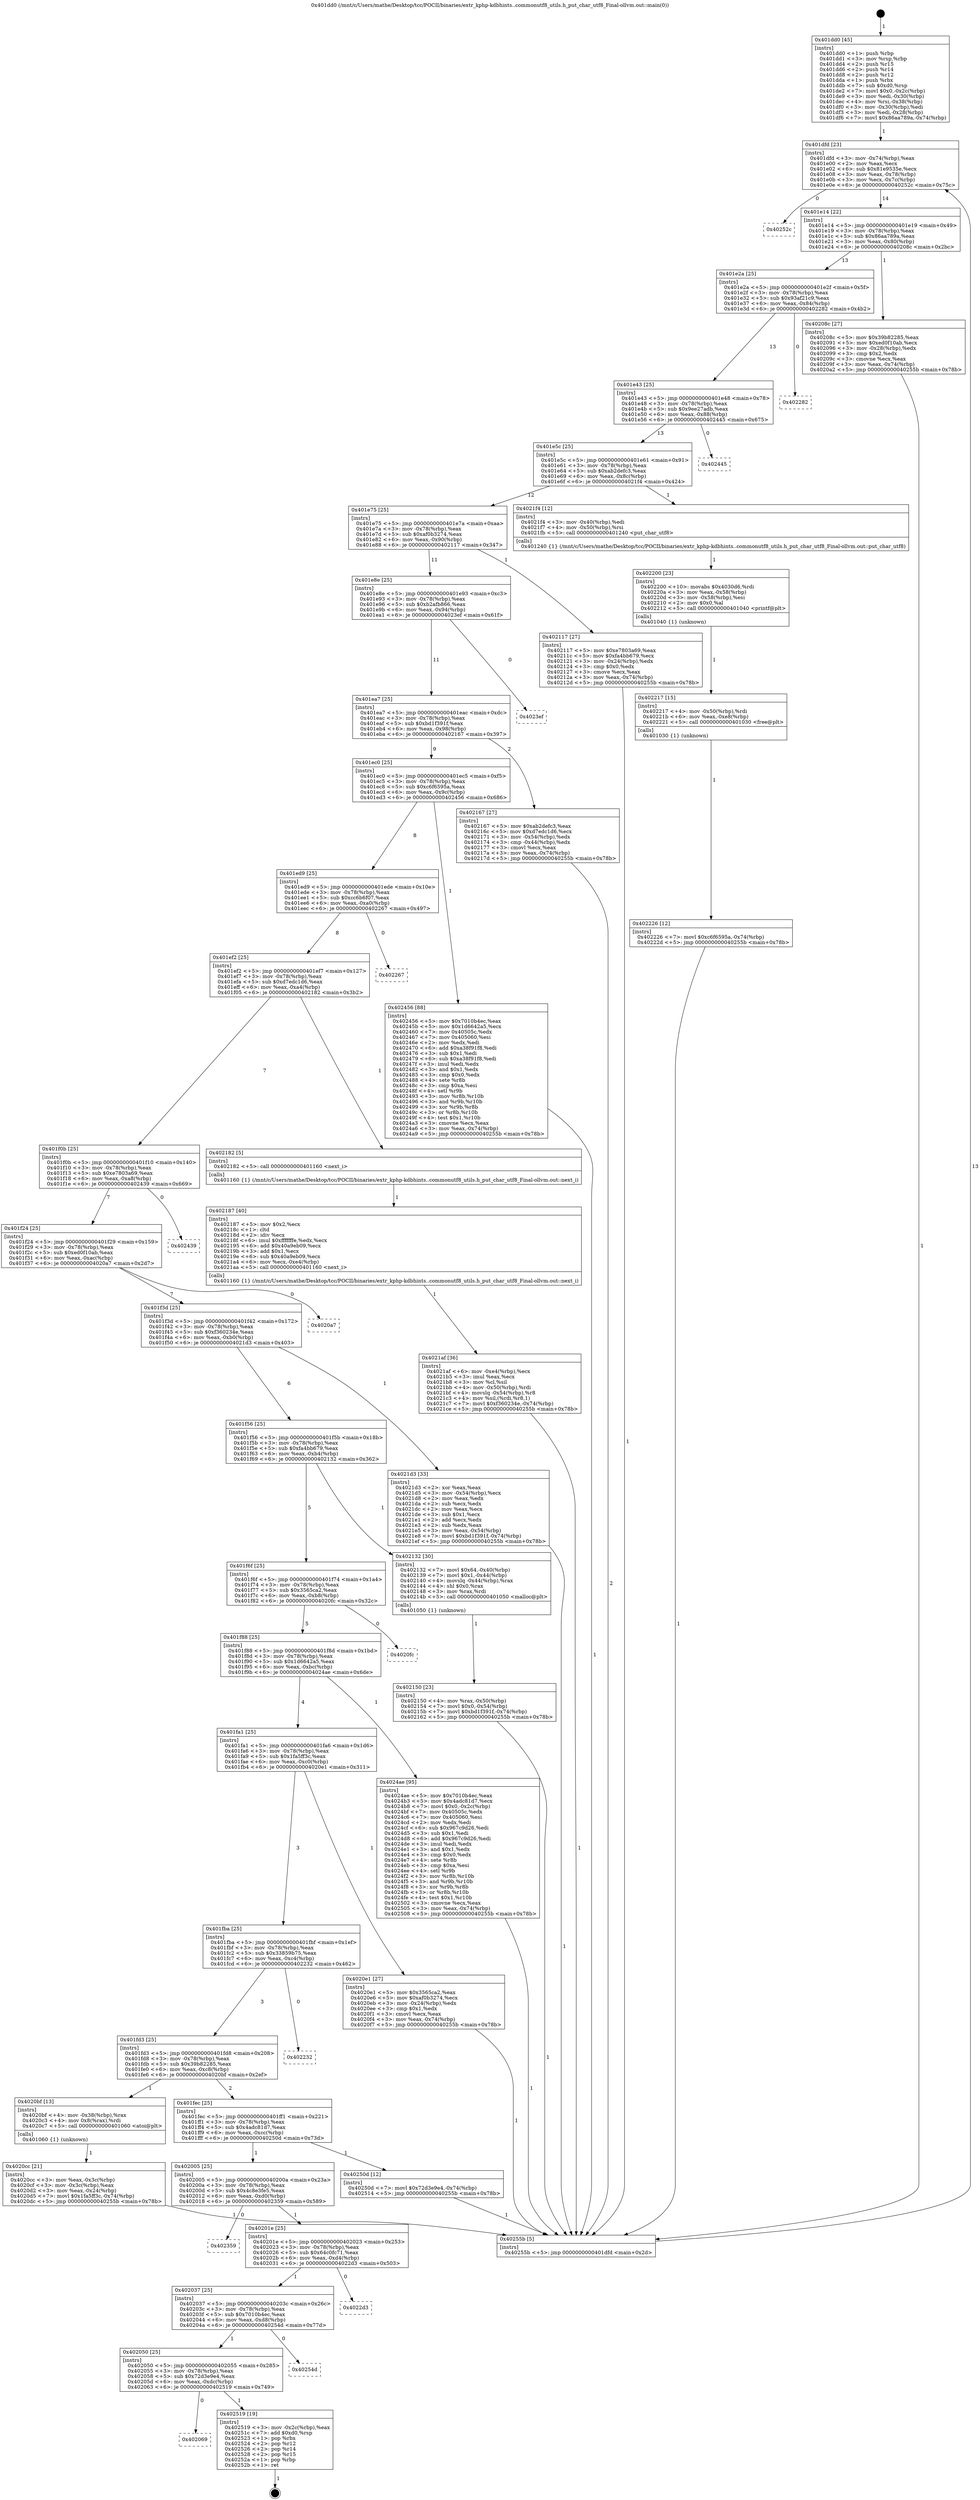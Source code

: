 digraph "0x401dd0" {
  label = "0x401dd0 (/mnt/c/Users/mathe/Desktop/tcc/POCII/binaries/extr_kphp-kdbhints..commonutf8_utils.h_put_char_utf8_Final-ollvm.out::main(0))"
  labelloc = "t"
  node[shape=record]

  Entry [label="",width=0.3,height=0.3,shape=circle,fillcolor=black,style=filled]
  "0x401dfd" [label="{
     0x401dfd [23]\l
     | [instrs]\l
     &nbsp;&nbsp;0x401dfd \<+3\>: mov -0x74(%rbp),%eax\l
     &nbsp;&nbsp;0x401e00 \<+2\>: mov %eax,%ecx\l
     &nbsp;&nbsp;0x401e02 \<+6\>: sub $0x81e9535e,%ecx\l
     &nbsp;&nbsp;0x401e08 \<+3\>: mov %eax,-0x78(%rbp)\l
     &nbsp;&nbsp;0x401e0b \<+3\>: mov %ecx,-0x7c(%rbp)\l
     &nbsp;&nbsp;0x401e0e \<+6\>: je 000000000040252c \<main+0x75c\>\l
  }"]
  "0x40252c" [label="{
     0x40252c\l
  }", style=dashed]
  "0x401e14" [label="{
     0x401e14 [22]\l
     | [instrs]\l
     &nbsp;&nbsp;0x401e14 \<+5\>: jmp 0000000000401e19 \<main+0x49\>\l
     &nbsp;&nbsp;0x401e19 \<+3\>: mov -0x78(%rbp),%eax\l
     &nbsp;&nbsp;0x401e1c \<+5\>: sub $0x86aa789a,%eax\l
     &nbsp;&nbsp;0x401e21 \<+3\>: mov %eax,-0x80(%rbp)\l
     &nbsp;&nbsp;0x401e24 \<+6\>: je 000000000040208c \<main+0x2bc\>\l
  }"]
  Exit [label="",width=0.3,height=0.3,shape=circle,fillcolor=black,style=filled,peripheries=2]
  "0x40208c" [label="{
     0x40208c [27]\l
     | [instrs]\l
     &nbsp;&nbsp;0x40208c \<+5\>: mov $0x39b82285,%eax\l
     &nbsp;&nbsp;0x402091 \<+5\>: mov $0xed0f10ab,%ecx\l
     &nbsp;&nbsp;0x402096 \<+3\>: mov -0x28(%rbp),%edx\l
     &nbsp;&nbsp;0x402099 \<+3\>: cmp $0x2,%edx\l
     &nbsp;&nbsp;0x40209c \<+3\>: cmovne %ecx,%eax\l
     &nbsp;&nbsp;0x40209f \<+3\>: mov %eax,-0x74(%rbp)\l
     &nbsp;&nbsp;0x4020a2 \<+5\>: jmp 000000000040255b \<main+0x78b\>\l
  }"]
  "0x401e2a" [label="{
     0x401e2a [25]\l
     | [instrs]\l
     &nbsp;&nbsp;0x401e2a \<+5\>: jmp 0000000000401e2f \<main+0x5f\>\l
     &nbsp;&nbsp;0x401e2f \<+3\>: mov -0x78(%rbp),%eax\l
     &nbsp;&nbsp;0x401e32 \<+5\>: sub $0x93af21c9,%eax\l
     &nbsp;&nbsp;0x401e37 \<+6\>: mov %eax,-0x84(%rbp)\l
     &nbsp;&nbsp;0x401e3d \<+6\>: je 0000000000402282 \<main+0x4b2\>\l
  }"]
  "0x40255b" [label="{
     0x40255b [5]\l
     | [instrs]\l
     &nbsp;&nbsp;0x40255b \<+5\>: jmp 0000000000401dfd \<main+0x2d\>\l
  }"]
  "0x401dd0" [label="{
     0x401dd0 [45]\l
     | [instrs]\l
     &nbsp;&nbsp;0x401dd0 \<+1\>: push %rbp\l
     &nbsp;&nbsp;0x401dd1 \<+3\>: mov %rsp,%rbp\l
     &nbsp;&nbsp;0x401dd4 \<+2\>: push %r15\l
     &nbsp;&nbsp;0x401dd6 \<+2\>: push %r14\l
     &nbsp;&nbsp;0x401dd8 \<+2\>: push %r12\l
     &nbsp;&nbsp;0x401dda \<+1\>: push %rbx\l
     &nbsp;&nbsp;0x401ddb \<+7\>: sub $0xd0,%rsp\l
     &nbsp;&nbsp;0x401de2 \<+7\>: movl $0x0,-0x2c(%rbp)\l
     &nbsp;&nbsp;0x401de9 \<+3\>: mov %edi,-0x30(%rbp)\l
     &nbsp;&nbsp;0x401dec \<+4\>: mov %rsi,-0x38(%rbp)\l
     &nbsp;&nbsp;0x401df0 \<+3\>: mov -0x30(%rbp),%edi\l
     &nbsp;&nbsp;0x401df3 \<+3\>: mov %edi,-0x28(%rbp)\l
     &nbsp;&nbsp;0x401df6 \<+7\>: movl $0x86aa789a,-0x74(%rbp)\l
  }"]
  "0x402069" [label="{
     0x402069\l
  }", style=dashed]
  "0x402282" [label="{
     0x402282\l
  }", style=dashed]
  "0x401e43" [label="{
     0x401e43 [25]\l
     | [instrs]\l
     &nbsp;&nbsp;0x401e43 \<+5\>: jmp 0000000000401e48 \<main+0x78\>\l
     &nbsp;&nbsp;0x401e48 \<+3\>: mov -0x78(%rbp),%eax\l
     &nbsp;&nbsp;0x401e4b \<+5\>: sub $0x9ee27adb,%eax\l
     &nbsp;&nbsp;0x401e50 \<+6\>: mov %eax,-0x88(%rbp)\l
     &nbsp;&nbsp;0x401e56 \<+6\>: je 0000000000402445 \<main+0x675\>\l
  }"]
  "0x402519" [label="{
     0x402519 [19]\l
     | [instrs]\l
     &nbsp;&nbsp;0x402519 \<+3\>: mov -0x2c(%rbp),%eax\l
     &nbsp;&nbsp;0x40251c \<+7\>: add $0xd0,%rsp\l
     &nbsp;&nbsp;0x402523 \<+1\>: pop %rbx\l
     &nbsp;&nbsp;0x402524 \<+2\>: pop %r12\l
     &nbsp;&nbsp;0x402526 \<+2\>: pop %r14\l
     &nbsp;&nbsp;0x402528 \<+2\>: pop %r15\l
     &nbsp;&nbsp;0x40252a \<+1\>: pop %rbp\l
     &nbsp;&nbsp;0x40252b \<+1\>: ret\l
  }"]
  "0x402445" [label="{
     0x402445\l
  }", style=dashed]
  "0x401e5c" [label="{
     0x401e5c [25]\l
     | [instrs]\l
     &nbsp;&nbsp;0x401e5c \<+5\>: jmp 0000000000401e61 \<main+0x91\>\l
     &nbsp;&nbsp;0x401e61 \<+3\>: mov -0x78(%rbp),%eax\l
     &nbsp;&nbsp;0x401e64 \<+5\>: sub $0xab2defc3,%eax\l
     &nbsp;&nbsp;0x401e69 \<+6\>: mov %eax,-0x8c(%rbp)\l
     &nbsp;&nbsp;0x401e6f \<+6\>: je 00000000004021f4 \<main+0x424\>\l
  }"]
  "0x402050" [label="{
     0x402050 [25]\l
     | [instrs]\l
     &nbsp;&nbsp;0x402050 \<+5\>: jmp 0000000000402055 \<main+0x285\>\l
     &nbsp;&nbsp;0x402055 \<+3\>: mov -0x78(%rbp),%eax\l
     &nbsp;&nbsp;0x402058 \<+5\>: sub $0x72d3e9e4,%eax\l
     &nbsp;&nbsp;0x40205d \<+6\>: mov %eax,-0xdc(%rbp)\l
     &nbsp;&nbsp;0x402063 \<+6\>: je 0000000000402519 \<main+0x749\>\l
  }"]
  "0x4021f4" [label="{
     0x4021f4 [12]\l
     | [instrs]\l
     &nbsp;&nbsp;0x4021f4 \<+3\>: mov -0x40(%rbp),%edi\l
     &nbsp;&nbsp;0x4021f7 \<+4\>: mov -0x50(%rbp),%rsi\l
     &nbsp;&nbsp;0x4021fb \<+5\>: call 0000000000401240 \<put_char_utf8\>\l
     | [calls]\l
     &nbsp;&nbsp;0x401240 \{1\} (/mnt/c/Users/mathe/Desktop/tcc/POCII/binaries/extr_kphp-kdbhints..commonutf8_utils.h_put_char_utf8_Final-ollvm.out::put_char_utf8)\l
  }"]
  "0x401e75" [label="{
     0x401e75 [25]\l
     | [instrs]\l
     &nbsp;&nbsp;0x401e75 \<+5\>: jmp 0000000000401e7a \<main+0xaa\>\l
     &nbsp;&nbsp;0x401e7a \<+3\>: mov -0x78(%rbp),%eax\l
     &nbsp;&nbsp;0x401e7d \<+5\>: sub $0xaf0b3274,%eax\l
     &nbsp;&nbsp;0x401e82 \<+6\>: mov %eax,-0x90(%rbp)\l
     &nbsp;&nbsp;0x401e88 \<+6\>: je 0000000000402117 \<main+0x347\>\l
  }"]
  "0x40254d" [label="{
     0x40254d\l
  }", style=dashed]
  "0x402117" [label="{
     0x402117 [27]\l
     | [instrs]\l
     &nbsp;&nbsp;0x402117 \<+5\>: mov $0xe7803a69,%eax\l
     &nbsp;&nbsp;0x40211c \<+5\>: mov $0xfa4bb679,%ecx\l
     &nbsp;&nbsp;0x402121 \<+3\>: mov -0x24(%rbp),%edx\l
     &nbsp;&nbsp;0x402124 \<+3\>: cmp $0x0,%edx\l
     &nbsp;&nbsp;0x402127 \<+3\>: cmove %ecx,%eax\l
     &nbsp;&nbsp;0x40212a \<+3\>: mov %eax,-0x74(%rbp)\l
     &nbsp;&nbsp;0x40212d \<+5\>: jmp 000000000040255b \<main+0x78b\>\l
  }"]
  "0x401e8e" [label="{
     0x401e8e [25]\l
     | [instrs]\l
     &nbsp;&nbsp;0x401e8e \<+5\>: jmp 0000000000401e93 \<main+0xc3\>\l
     &nbsp;&nbsp;0x401e93 \<+3\>: mov -0x78(%rbp),%eax\l
     &nbsp;&nbsp;0x401e96 \<+5\>: sub $0xb2afb866,%eax\l
     &nbsp;&nbsp;0x401e9b \<+6\>: mov %eax,-0x94(%rbp)\l
     &nbsp;&nbsp;0x401ea1 \<+6\>: je 00000000004023ef \<main+0x61f\>\l
  }"]
  "0x402037" [label="{
     0x402037 [25]\l
     | [instrs]\l
     &nbsp;&nbsp;0x402037 \<+5\>: jmp 000000000040203c \<main+0x26c\>\l
     &nbsp;&nbsp;0x40203c \<+3\>: mov -0x78(%rbp),%eax\l
     &nbsp;&nbsp;0x40203f \<+5\>: sub $0x7010b4ec,%eax\l
     &nbsp;&nbsp;0x402044 \<+6\>: mov %eax,-0xd8(%rbp)\l
     &nbsp;&nbsp;0x40204a \<+6\>: je 000000000040254d \<main+0x77d\>\l
  }"]
  "0x4023ef" [label="{
     0x4023ef\l
  }", style=dashed]
  "0x401ea7" [label="{
     0x401ea7 [25]\l
     | [instrs]\l
     &nbsp;&nbsp;0x401ea7 \<+5\>: jmp 0000000000401eac \<main+0xdc\>\l
     &nbsp;&nbsp;0x401eac \<+3\>: mov -0x78(%rbp),%eax\l
     &nbsp;&nbsp;0x401eaf \<+5\>: sub $0xbd1f391f,%eax\l
     &nbsp;&nbsp;0x401eb4 \<+6\>: mov %eax,-0x98(%rbp)\l
     &nbsp;&nbsp;0x401eba \<+6\>: je 0000000000402167 \<main+0x397\>\l
  }"]
  "0x4022d3" [label="{
     0x4022d3\l
  }", style=dashed]
  "0x402167" [label="{
     0x402167 [27]\l
     | [instrs]\l
     &nbsp;&nbsp;0x402167 \<+5\>: mov $0xab2defc3,%eax\l
     &nbsp;&nbsp;0x40216c \<+5\>: mov $0xd7edc1d6,%ecx\l
     &nbsp;&nbsp;0x402171 \<+3\>: mov -0x54(%rbp),%edx\l
     &nbsp;&nbsp;0x402174 \<+3\>: cmp -0x44(%rbp),%edx\l
     &nbsp;&nbsp;0x402177 \<+3\>: cmovl %ecx,%eax\l
     &nbsp;&nbsp;0x40217a \<+3\>: mov %eax,-0x74(%rbp)\l
     &nbsp;&nbsp;0x40217d \<+5\>: jmp 000000000040255b \<main+0x78b\>\l
  }"]
  "0x401ec0" [label="{
     0x401ec0 [25]\l
     | [instrs]\l
     &nbsp;&nbsp;0x401ec0 \<+5\>: jmp 0000000000401ec5 \<main+0xf5\>\l
     &nbsp;&nbsp;0x401ec5 \<+3\>: mov -0x78(%rbp),%eax\l
     &nbsp;&nbsp;0x401ec8 \<+5\>: sub $0xc6f6595a,%eax\l
     &nbsp;&nbsp;0x401ecd \<+6\>: mov %eax,-0x9c(%rbp)\l
     &nbsp;&nbsp;0x401ed3 \<+6\>: je 0000000000402456 \<main+0x686\>\l
  }"]
  "0x40201e" [label="{
     0x40201e [25]\l
     | [instrs]\l
     &nbsp;&nbsp;0x40201e \<+5\>: jmp 0000000000402023 \<main+0x253\>\l
     &nbsp;&nbsp;0x402023 \<+3\>: mov -0x78(%rbp),%eax\l
     &nbsp;&nbsp;0x402026 \<+5\>: sub $0x64c0fc71,%eax\l
     &nbsp;&nbsp;0x40202b \<+6\>: mov %eax,-0xd4(%rbp)\l
     &nbsp;&nbsp;0x402031 \<+6\>: je 00000000004022d3 \<main+0x503\>\l
  }"]
  "0x402456" [label="{
     0x402456 [88]\l
     | [instrs]\l
     &nbsp;&nbsp;0x402456 \<+5\>: mov $0x7010b4ec,%eax\l
     &nbsp;&nbsp;0x40245b \<+5\>: mov $0x1d6642a5,%ecx\l
     &nbsp;&nbsp;0x402460 \<+7\>: mov 0x40505c,%edx\l
     &nbsp;&nbsp;0x402467 \<+7\>: mov 0x405060,%esi\l
     &nbsp;&nbsp;0x40246e \<+2\>: mov %edx,%edi\l
     &nbsp;&nbsp;0x402470 \<+6\>: add $0xa38f91f8,%edi\l
     &nbsp;&nbsp;0x402476 \<+3\>: sub $0x1,%edi\l
     &nbsp;&nbsp;0x402479 \<+6\>: sub $0xa38f91f8,%edi\l
     &nbsp;&nbsp;0x40247f \<+3\>: imul %edi,%edx\l
     &nbsp;&nbsp;0x402482 \<+3\>: and $0x1,%edx\l
     &nbsp;&nbsp;0x402485 \<+3\>: cmp $0x0,%edx\l
     &nbsp;&nbsp;0x402488 \<+4\>: sete %r8b\l
     &nbsp;&nbsp;0x40248c \<+3\>: cmp $0xa,%esi\l
     &nbsp;&nbsp;0x40248f \<+4\>: setl %r9b\l
     &nbsp;&nbsp;0x402493 \<+3\>: mov %r8b,%r10b\l
     &nbsp;&nbsp;0x402496 \<+3\>: and %r9b,%r10b\l
     &nbsp;&nbsp;0x402499 \<+3\>: xor %r9b,%r8b\l
     &nbsp;&nbsp;0x40249c \<+3\>: or %r8b,%r10b\l
     &nbsp;&nbsp;0x40249f \<+4\>: test $0x1,%r10b\l
     &nbsp;&nbsp;0x4024a3 \<+3\>: cmovne %ecx,%eax\l
     &nbsp;&nbsp;0x4024a6 \<+3\>: mov %eax,-0x74(%rbp)\l
     &nbsp;&nbsp;0x4024a9 \<+5\>: jmp 000000000040255b \<main+0x78b\>\l
  }"]
  "0x401ed9" [label="{
     0x401ed9 [25]\l
     | [instrs]\l
     &nbsp;&nbsp;0x401ed9 \<+5\>: jmp 0000000000401ede \<main+0x10e\>\l
     &nbsp;&nbsp;0x401ede \<+3\>: mov -0x78(%rbp),%eax\l
     &nbsp;&nbsp;0x401ee1 \<+5\>: sub $0xcc6b6f07,%eax\l
     &nbsp;&nbsp;0x401ee6 \<+6\>: mov %eax,-0xa0(%rbp)\l
     &nbsp;&nbsp;0x401eec \<+6\>: je 0000000000402267 \<main+0x497\>\l
  }"]
  "0x402359" [label="{
     0x402359\l
  }", style=dashed]
  "0x402267" [label="{
     0x402267\l
  }", style=dashed]
  "0x401ef2" [label="{
     0x401ef2 [25]\l
     | [instrs]\l
     &nbsp;&nbsp;0x401ef2 \<+5\>: jmp 0000000000401ef7 \<main+0x127\>\l
     &nbsp;&nbsp;0x401ef7 \<+3\>: mov -0x78(%rbp),%eax\l
     &nbsp;&nbsp;0x401efa \<+5\>: sub $0xd7edc1d6,%eax\l
     &nbsp;&nbsp;0x401eff \<+6\>: mov %eax,-0xa4(%rbp)\l
     &nbsp;&nbsp;0x401f05 \<+6\>: je 0000000000402182 \<main+0x3b2\>\l
  }"]
  "0x402005" [label="{
     0x402005 [25]\l
     | [instrs]\l
     &nbsp;&nbsp;0x402005 \<+5\>: jmp 000000000040200a \<main+0x23a\>\l
     &nbsp;&nbsp;0x40200a \<+3\>: mov -0x78(%rbp),%eax\l
     &nbsp;&nbsp;0x40200d \<+5\>: sub $0x4c8e3fe5,%eax\l
     &nbsp;&nbsp;0x402012 \<+6\>: mov %eax,-0xd0(%rbp)\l
     &nbsp;&nbsp;0x402018 \<+6\>: je 0000000000402359 \<main+0x589\>\l
  }"]
  "0x402182" [label="{
     0x402182 [5]\l
     | [instrs]\l
     &nbsp;&nbsp;0x402182 \<+5\>: call 0000000000401160 \<next_i\>\l
     | [calls]\l
     &nbsp;&nbsp;0x401160 \{1\} (/mnt/c/Users/mathe/Desktop/tcc/POCII/binaries/extr_kphp-kdbhints..commonutf8_utils.h_put_char_utf8_Final-ollvm.out::next_i)\l
  }"]
  "0x401f0b" [label="{
     0x401f0b [25]\l
     | [instrs]\l
     &nbsp;&nbsp;0x401f0b \<+5\>: jmp 0000000000401f10 \<main+0x140\>\l
     &nbsp;&nbsp;0x401f10 \<+3\>: mov -0x78(%rbp),%eax\l
     &nbsp;&nbsp;0x401f13 \<+5\>: sub $0xe7803a69,%eax\l
     &nbsp;&nbsp;0x401f18 \<+6\>: mov %eax,-0xa8(%rbp)\l
     &nbsp;&nbsp;0x401f1e \<+6\>: je 0000000000402439 \<main+0x669\>\l
  }"]
  "0x40250d" [label="{
     0x40250d [12]\l
     | [instrs]\l
     &nbsp;&nbsp;0x40250d \<+7\>: movl $0x72d3e9e4,-0x74(%rbp)\l
     &nbsp;&nbsp;0x402514 \<+5\>: jmp 000000000040255b \<main+0x78b\>\l
  }"]
  "0x402439" [label="{
     0x402439\l
  }", style=dashed]
  "0x401f24" [label="{
     0x401f24 [25]\l
     | [instrs]\l
     &nbsp;&nbsp;0x401f24 \<+5\>: jmp 0000000000401f29 \<main+0x159\>\l
     &nbsp;&nbsp;0x401f29 \<+3\>: mov -0x78(%rbp),%eax\l
     &nbsp;&nbsp;0x401f2c \<+5\>: sub $0xed0f10ab,%eax\l
     &nbsp;&nbsp;0x401f31 \<+6\>: mov %eax,-0xac(%rbp)\l
     &nbsp;&nbsp;0x401f37 \<+6\>: je 00000000004020a7 \<main+0x2d7\>\l
  }"]
  "0x402226" [label="{
     0x402226 [12]\l
     | [instrs]\l
     &nbsp;&nbsp;0x402226 \<+7\>: movl $0xc6f6595a,-0x74(%rbp)\l
     &nbsp;&nbsp;0x40222d \<+5\>: jmp 000000000040255b \<main+0x78b\>\l
  }"]
  "0x4020a7" [label="{
     0x4020a7\l
  }", style=dashed]
  "0x401f3d" [label="{
     0x401f3d [25]\l
     | [instrs]\l
     &nbsp;&nbsp;0x401f3d \<+5\>: jmp 0000000000401f42 \<main+0x172\>\l
     &nbsp;&nbsp;0x401f42 \<+3\>: mov -0x78(%rbp),%eax\l
     &nbsp;&nbsp;0x401f45 \<+5\>: sub $0xf360234e,%eax\l
     &nbsp;&nbsp;0x401f4a \<+6\>: mov %eax,-0xb0(%rbp)\l
     &nbsp;&nbsp;0x401f50 \<+6\>: je 00000000004021d3 \<main+0x403\>\l
  }"]
  "0x402217" [label="{
     0x402217 [15]\l
     | [instrs]\l
     &nbsp;&nbsp;0x402217 \<+4\>: mov -0x50(%rbp),%rdi\l
     &nbsp;&nbsp;0x40221b \<+6\>: mov %eax,-0xe8(%rbp)\l
     &nbsp;&nbsp;0x402221 \<+5\>: call 0000000000401030 \<free@plt\>\l
     | [calls]\l
     &nbsp;&nbsp;0x401030 \{1\} (unknown)\l
  }"]
  "0x4021d3" [label="{
     0x4021d3 [33]\l
     | [instrs]\l
     &nbsp;&nbsp;0x4021d3 \<+2\>: xor %eax,%eax\l
     &nbsp;&nbsp;0x4021d5 \<+3\>: mov -0x54(%rbp),%ecx\l
     &nbsp;&nbsp;0x4021d8 \<+2\>: mov %eax,%edx\l
     &nbsp;&nbsp;0x4021da \<+2\>: sub %ecx,%edx\l
     &nbsp;&nbsp;0x4021dc \<+2\>: mov %eax,%ecx\l
     &nbsp;&nbsp;0x4021de \<+3\>: sub $0x1,%ecx\l
     &nbsp;&nbsp;0x4021e1 \<+2\>: add %ecx,%edx\l
     &nbsp;&nbsp;0x4021e3 \<+2\>: sub %edx,%eax\l
     &nbsp;&nbsp;0x4021e5 \<+3\>: mov %eax,-0x54(%rbp)\l
     &nbsp;&nbsp;0x4021e8 \<+7\>: movl $0xbd1f391f,-0x74(%rbp)\l
     &nbsp;&nbsp;0x4021ef \<+5\>: jmp 000000000040255b \<main+0x78b\>\l
  }"]
  "0x401f56" [label="{
     0x401f56 [25]\l
     | [instrs]\l
     &nbsp;&nbsp;0x401f56 \<+5\>: jmp 0000000000401f5b \<main+0x18b\>\l
     &nbsp;&nbsp;0x401f5b \<+3\>: mov -0x78(%rbp),%eax\l
     &nbsp;&nbsp;0x401f5e \<+5\>: sub $0xfa4bb679,%eax\l
     &nbsp;&nbsp;0x401f63 \<+6\>: mov %eax,-0xb4(%rbp)\l
     &nbsp;&nbsp;0x401f69 \<+6\>: je 0000000000402132 \<main+0x362\>\l
  }"]
  "0x402200" [label="{
     0x402200 [23]\l
     | [instrs]\l
     &nbsp;&nbsp;0x402200 \<+10\>: movabs $0x4030d6,%rdi\l
     &nbsp;&nbsp;0x40220a \<+3\>: mov %eax,-0x58(%rbp)\l
     &nbsp;&nbsp;0x40220d \<+3\>: mov -0x58(%rbp),%esi\l
     &nbsp;&nbsp;0x402210 \<+2\>: mov $0x0,%al\l
     &nbsp;&nbsp;0x402212 \<+5\>: call 0000000000401040 \<printf@plt\>\l
     | [calls]\l
     &nbsp;&nbsp;0x401040 \{1\} (unknown)\l
  }"]
  "0x402132" [label="{
     0x402132 [30]\l
     | [instrs]\l
     &nbsp;&nbsp;0x402132 \<+7\>: movl $0x64,-0x40(%rbp)\l
     &nbsp;&nbsp;0x402139 \<+7\>: movl $0x1,-0x44(%rbp)\l
     &nbsp;&nbsp;0x402140 \<+4\>: movslq -0x44(%rbp),%rax\l
     &nbsp;&nbsp;0x402144 \<+4\>: shl $0x0,%rax\l
     &nbsp;&nbsp;0x402148 \<+3\>: mov %rax,%rdi\l
     &nbsp;&nbsp;0x40214b \<+5\>: call 0000000000401050 \<malloc@plt\>\l
     | [calls]\l
     &nbsp;&nbsp;0x401050 \{1\} (unknown)\l
  }"]
  "0x401f6f" [label="{
     0x401f6f [25]\l
     | [instrs]\l
     &nbsp;&nbsp;0x401f6f \<+5\>: jmp 0000000000401f74 \<main+0x1a4\>\l
     &nbsp;&nbsp;0x401f74 \<+3\>: mov -0x78(%rbp),%eax\l
     &nbsp;&nbsp;0x401f77 \<+5\>: sub $0x3565ca2,%eax\l
     &nbsp;&nbsp;0x401f7c \<+6\>: mov %eax,-0xb8(%rbp)\l
     &nbsp;&nbsp;0x401f82 \<+6\>: je 00000000004020fc \<main+0x32c\>\l
  }"]
  "0x4021af" [label="{
     0x4021af [36]\l
     | [instrs]\l
     &nbsp;&nbsp;0x4021af \<+6\>: mov -0xe4(%rbp),%ecx\l
     &nbsp;&nbsp;0x4021b5 \<+3\>: imul %eax,%ecx\l
     &nbsp;&nbsp;0x4021b8 \<+3\>: mov %cl,%sil\l
     &nbsp;&nbsp;0x4021bb \<+4\>: mov -0x50(%rbp),%rdi\l
     &nbsp;&nbsp;0x4021bf \<+4\>: movslq -0x54(%rbp),%r8\l
     &nbsp;&nbsp;0x4021c3 \<+4\>: mov %sil,(%rdi,%r8,1)\l
     &nbsp;&nbsp;0x4021c7 \<+7\>: movl $0xf360234e,-0x74(%rbp)\l
     &nbsp;&nbsp;0x4021ce \<+5\>: jmp 000000000040255b \<main+0x78b\>\l
  }"]
  "0x4020fc" [label="{
     0x4020fc\l
  }", style=dashed]
  "0x401f88" [label="{
     0x401f88 [25]\l
     | [instrs]\l
     &nbsp;&nbsp;0x401f88 \<+5\>: jmp 0000000000401f8d \<main+0x1bd\>\l
     &nbsp;&nbsp;0x401f8d \<+3\>: mov -0x78(%rbp),%eax\l
     &nbsp;&nbsp;0x401f90 \<+5\>: sub $0x1d6642a5,%eax\l
     &nbsp;&nbsp;0x401f95 \<+6\>: mov %eax,-0xbc(%rbp)\l
     &nbsp;&nbsp;0x401f9b \<+6\>: je 00000000004024ae \<main+0x6de\>\l
  }"]
  "0x402187" [label="{
     0x402187 [40]\l
     | [instrs]\l
     &nbsp;&nbsp;0x402187 \<+5\>: mov $0x2,%ecx\l
     &nbsp;&nbsp;0x40218c \<+1\>: cltd\l
     &nbsp;&nbsp;0x40218d \<+2\>: idiv %ecx\l
     &nbsp;&nbsp;0x40218f \<+6\>: imul $0xfffffffe,%edx,%ecx\l
     &nbsp;&nbsp;0x402195 \<+6\>: add $0x40a9eb09,%ecx\l
     &nbsp;&nbsp;0x40219b \<+3\>: add $0x1,%ecx\l
     &nbsp;&nbsp;0x40219e \<+6\>: sub $0x40a9eb09,%ecx\l
     &nbsp;&nbsp;0x4021a4 \<+6\>: mov %ecx,-0xe4(%rbp)\l
     &nbsp;&nbsp;0x4021aa \<+5\>: call 0000000000401160 \<next_i\>\l
     | [calls]\l
     &nbsp;&nbsp;0x401160 \{1\} (/mnt/c/Users/mathe/Desktop/tcc/POCII/binaries/extr_kphp-kdbhints..commonutf8_utils.h_put_char_utf8_Final-ollvm.out::next_i)\l
  }"]
  "0x4024ae" [label="{
     0x4024ae [95]\l
     | [instrs]\l
     &nbsp;&nbsp;0x4024ae \<+5\>: mov $0x7010b4ec,%eax\l
     &nbsp;&nbsp;0x4024b3 \<+5\>: mov $0x4adc81d7,%ecx\l
     &nbsp;&nbsp;0x4024b8 \<+7\>: movl $0x0,-0x2c(%rbp)\l
     &nbsp;&nbsp;0x4024bf \<+7\>: mov 0x40505c,%edx\l
     &nbsp;&nbsp;0x4024c6 \<+7\>: mov 0x405060,%esi\l
     &nbsp;&nbsp;0x4024cd \<+2\>: mov %edx,%edi\l
     &nbsp;&nbsp;0x4024cf \<+6\>: sub $0x967c9d26,%edi\l
     &nbsp;&nbsp;0x4024d5 \<+3\>: sub $0x1,%edi\l
     &nbsp;&nbsp;0x4024d8 \<+6\>: add $0x967c9d26,%edi\l
     &nbsp;&nbsp;0x4024de \<+3\>: imul %edi,%edx\l
     &nbsp;&nbsp;0x4024e1 \<+3\>: and $0x1,%edx\l
     &nbsp;&nbsp;0x4024e4 \<+3\>: cmp $0x0,%edx\l
     &nbsp;&nbsp;0x4024e7 \<+4\>: sete %r8b\l
     &nbsp;&nbsp;0x4024eb \<+3\>: cmp $0xa,%esi\l
     &nbsp;&nbsp;0x4024ee \<+4\>: setl %r9b\l
     &nbsp;&nbsp;0x4024f2 \<+3\>: mov %r8b,%r10b\l
     &nbsp;&nbsp;0x4024f5 \<+3\>: and %r9b,%r10b\l
     &nbsp;&nbsp;0x4024f8 \<+3\>: xor %r9b,%r8b\l
     &nbsp;&nbsp;0x4024fb \<+3\>: or %r8b,%r10b\l
     &nbsp;&nbsp;0x4024fe \<+4\>: test $0x1,%r10b\l
     &nbsp;&nbsp;0x402502 \<+3\>: cmovne %ecx,%eax\l
     &nbsp;&nbsp;0x402505 \<+3\>: mov %eax,-0x74(%rbp)\l
     &nbsp;&nbsp;0x402508 \<+5\>: jmp 000000000040255b \<main+0x78b\>\l
  }"]
  "0x401fa1" [label="{
     0x401fa1 [25]\l
     | [instrs]\l
     &nbsp;&nbsp;0x401fa1 \<+5\>: jmp 0000000000401fa6 \<main+0x1d6\>\l
     &nbsp;&nbsp;0x401fa6 \<+3\>: mov -0x78(%rbp),%eax\l
     &nbsp;&nbsp;0x401fa9 \<+5\>: sub $0x1fa5ff3c,%eax\l
     &nbsp;&nbsp;0x401fae \<+6\>: mov %eax,-0xc0(%rbp)\l
     &nbsp;&nbsp;0x401fb4 \<+6\>: je 00000000004020e1 \<main+0x311\>\l
  }"]
  "0x402150" [label="{
     0x402150 [23]\l
     | [instrs]\l
     &nbsp;&nbsp;0x402150 \<+4\>: mov %rax,-0x50(%rbp)\l
     &nbsp;&nbsp;0x402154 \<+7\>: movl $0x0,-0x54(%rbp)\l
     &nbsp;&nbsp;0x40215b \<+7\>: movl $0xbd1f391f,-0x74(%rbp)\l
     &nbsp;&nbsp;0x402162 \<+5\>: jmp 000000000040255b \<main+0x78b\>\l
  }"]
  "0x4020e1" [label="{
     0x4020e1 [27]\l
     | [instrs]\l
     &nbsp;&nbsp;0x4020e1 \<+5\>: mov $0x3565ca2,%eax\l
     &nbsp;&nbsp;0x4020e6 \<+5\>: mov $0xaf0b3274,%ecx\l
     &nbsp;&nbsp;0x4020eb \<+3\>: mov -0x24(%rbp),%edx\l
     &nbsp;&nbsp;0x4020ee \<+3\>: cmp $0x1,%edx\l
     &nbsp;&nbsp;0x4020f1 \<+3\>: cmovl %ecx,%eax\l
     &nbsp;&nbsp;0x4020f4 \<+3\>: mov %eax,-0x74(%rbp)\l
     &nbsp;&nbsp;0x4020f7 \<+5\>: jmp 000000000040255b \<main+0x78b\>\l
  }"]
  "0x401fba" [label="{
     0x401fba [25]\l
     | [instrs]\l
     &nbsp;&nbsp;0x401fba \<+5\>: jmp 0000000000401fbf \<main+0x1ef\>\l
     &nbsp;&nbsp;0x401fbf \<+3\>: mov -0x78(%rbp),%eax\l
     &nbsp;&nbsp;0x401fc2 \<+5\>: sub $0x33859b75,%eax\l
     &nbsp;&nbsp;0x401fc7 \<+6\>: mov %eax,-0xc4(%rbp)\l
     &nbsp;&nbsp;0x401fcd \<+6\>: je 0000000000402232 \<main+0x462\>\l
  }"]
  "0x4020cc" [label="{
     0x4020cc [21]\l
     | [instrs]\l
     &nbsp;&nbsp;0x4020cc \<+3\>: mov %eax,-0x3c(%rbp)\l
     &nbsp;&nbsp;0x4020cf \<+3\>: mov -0x3c(%rbp),%eax\l
     &nbsp;&nbsp;0x4020d2 \<+3\>: mov %eax,-0x24(%rbp)\l
     &nbsp;&nbsp;0x4020d5 \<+7\>: movl $0x1fa5ff3c,-0x74(%rbp)\l
     &nbsp;&nbsp;0x4020dc \<+5\>: jmp 000000000040255b \<main+0x78b\>\l
  }"]
  "0x402232" [label="{
     0x402232\l
  }", style=dashed]
  "0x401fd3" [label="{
     0x401fd3 [25]\l
     | [instrs]\l
     &nbsp;&nbsp;0x401fd3 \<+5\>: jmp 0000000000401fd8 \<main+0x208\>\l
     &nbsp;&nbsp;0x401fd8 \<+3\>: mov -0x78(%rbp),%eax\l
     &nbsp;&nbsp;0x401fdb \<+5\>: sub $0x39b82285,%eax\l
     &nbsp;&nbsp;0x401fe0 \<+6\>: mov %eax,-0xc8(%rbp)\l
     &nbsp;&nbsp;0x401fe6 \<+6\>: je 00000000004020bf \<main+0x2ef\>\l
  }"]
  "0x401fec" [label="{
     0x401fec [25]\l
     | [instrs]\l
     &nbsp;&nbsp;0x401fec \<+5\>: jmp 0000000000401ff1 \<main+0x221\>\l
     &nbsp;&nbsp;0x401ff1 \<+3\>: mov -0x78(%rbp),%eax\l
     &nbsp;&nbsp;0x401ff4 \<+5\>: sub $0x4adc81d7,%eax\l
     &nbsp;&nbsp;0x401ff9 \<+6\>: mov %eax,-0xcc(%rbp)\l
     &nbsp;&nbsp;0x401fff \<+6\>: je 000000000040250d \<main+0x73d\>\l
  }"]
  "0x4020bf" [label="{
     0x4020bf [13]\l
     | [instrs]\l
     &nbsp;&nbsp;0x4020bf \<+4\>: mov -0x38(%rbp),%rax\l
     &nbsp;&nbsp;0x4020c3 \<+4\>: mov 0x8(%rax),%rdi\l
     &nbsp;&nbsp;0x4020c7 \<+5\>: call 0000000000401060 \<atoi@plt\>\l
     | [calls]\l
     &nbsp;&nbsp;0x401060 \{1\} (unknown)\l
  }"]
  Entry -> "0x401dd0" [label=" 1"]
  "0x401dfd" -> "0x40252c" [label=" 0"]
  "0x401dfd" -> "0x401e14" [label=" 14"]
  "0x402519" -> Exit [label=" 1"]
  "0x401e14" -> "0x40208c" [label=" 1"]
  "0x401e14" -> "0x401e2a" [label=" 13"]
  "0x40208c" -> "0x40255b" [label=" 1"]
  "0x401dd0" -> "0x401dfd" [label=" 1"]
  "0x40255b" -> "0x401dfd" [label=" 13"]
  "0x402050" -> "0x402069" [label=" 0"]
  "0x401e2a" -> "0x402282" [label=" 0"]
  "0x401e2a" -> "0x401e43" [label=" 13"]
  "0x402050" -> "0x402519" [label=" 1"]
  "0x401e43" -> "0x402445" [label=" 0"]
  "0x401e43" -> "0x401e5c" [label=" 13"]
  "0x402037" -> "0x402050" [label=" 1"]
  "0x401e5c" -> "0x4021f4" [label=" 1"]
  "0x401e5c" -> "0x401e75" [label=" 12"]
  "0x402037" -> "0x40254d" [label=" 0"]
  "0x401e75" -> "0x402117" [label=" 1"]
  "0x401e75" -> "0x401e8e" [label=" 11"]
  "0x40201e" -> "0x402037" [label=" 1"]
  "0x401e8e" -> "0x4023ef" [label=" 0"]
  "0x401e8e" -> "0x401ea7" [label=" 11"]
  "0x40201e" -> "0x4022d3" [label=" 0"]
  "0x401ea7" -> "0x402167" [label=" 2"]
  "0x401ea7" -> "0x401ec0" [label=" 9"]
  "0x402005" -> "0x40201e" [label=" 1"]
  "0x401ec0" -> "0x402456" [label=" 1"]
  "0x401ec0" -> "0x401ed9" [label=" 8"]
  "0x402005" -> "0x402359" [label=" 0"]
  "0x401ed9" -> "0x402267" [label=" 0"]
  "0x401ed9" -> "0x401ef2" [label=" 8"]
  "0x40250d" -> "0x40255b" [label=" 1"]
  "0x401ef2" -> "0x402182" [label=" 1"]
  "0x401ef2" -> "0x401f0b" [label=" 7"]
  "0x401fec" -> "0x402005" [label=" 1"]
  "0x401f0b" -> "0x402439" [label=" 0"]
  "0x401f0b" -> "0x401f24" [label=" 7"]
  "0x401fec" -> "0x40250d" [label=" 1"]
  "0x401f24" -> "0x4020a7" [label=" 0"]
  "0x401f24" -> "0x401f3d" [label=" 7"]
  "0x4024ae" -> "0x40255b" [label=" 1"]
  "0x401f3d" -> "0x4021d3" [label=" 1"]
  "0x401f3d" -> "0x401f56" [label=" 6"]
  "0x402456" -> "0x40255b" [label=" 1"]
  "0x401f56" -> "0x402132" [label=" 1"]
  "0x401f56" -> "0x401f6f" [label=" 5"]
  "0x402226" -> "0x40255b" [label=" 1"]
  "0x401f6f" -> "0x4020fc" [label=" 0"]
  "0x401f6f" -> "0x401f88" [label=" 5"]
  "0x402217" -> "0x402226" [label=" 1"]
  "0x401f88" -> "0x4024ae" [label=" 1"]
  "0x401f88" -> "0x401fa1" [label=" 4"]
  "0x402200" -> "0x402217" [label=" 1"]
  "0x401fa1" -> "0x4020e1" [label=" 1"]
  "0x401fa1" -> "0x401fba" [label=" 3"]
  "0x4021f4" -> "0x402200" [label=" 1"]
  "0x401fba" -> "0x402232" [label=" 0"]
  "0x401fba" -> "0x401fd3" [label=" 3"]
  "0x4021d3" -> "0x40255b" [label=" 1"]
  "0x401fd3" -> "0x4020bf" [label=" 1"]
  "0x401fd3" -> "0x401fec" [label=" 2"]
  "0x4020bf" -> "0x4020cc" [label=" 1"]
  "0x4020cc" -> "0x40255b" [label=" 1"]
  "0x4020e1" -> "0x40255b" [label=" 1"]
  "0x402117" -> "0x40255b" [label=" 1"]
  "0x402132" -> "0x402150" [label=" 1"]
  "0x402150" -> "0x40255b" [label=" 1"]
  "0x402167" -> "0x40255b" [label=" 2"]
  "0x402182" -> "0x402187" [label=" 1"]
  "0x402187" -> "0x4021af" [label=" 1"]
  "0x4021af" -> "0x40255b" [label=" 1"]
}

